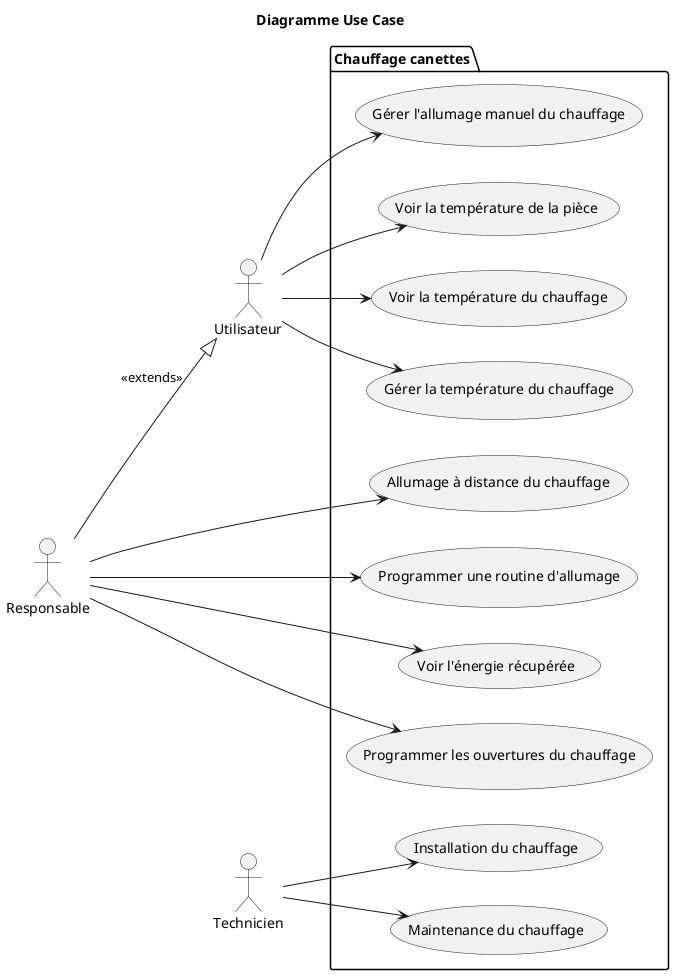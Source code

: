 @startuml

title Diagramme Use Case
left to right direction

actor Utilisateur
actor Responsable
actor Technicien

package "Chauffage canettes" {
    usecase (Gérer l'allumage manuel du chauffage) as manuel
    usecase (Allumage à distance du chauffage) as distance
    usecase (Programmer une routine d'allumage) as prog_routine
    usecase (Voir la température de la pièce) as voir_temp
    usecase (Voir la température du chauffage) as voir_temp2
    usecase (Gérer la température du chauffage) as gerer_temp
    usecase (Voir l'énergie récupérée) as voir_energ
    usecase (Programmer les ouvertures du chauffage) as gerer_ouvertures
    usecase (Installation du chauffage) as installation
    usecase (Maintenance du chauffage) as maintenance
}

Utilisateur --> manuel
Utilisateur --> voir_temp
Utilisateur --> voir_temp2
Utilisateur --> gerer_temp

Responsable --|> Utilisateur : <<extends>>
Responsable --> gerer_ouvertures
Responsable --> distance
Responsable --> prog_routine
Responsable --> voir_energ

Technicien --> installation
Technicien --> maintenance


@enduml
